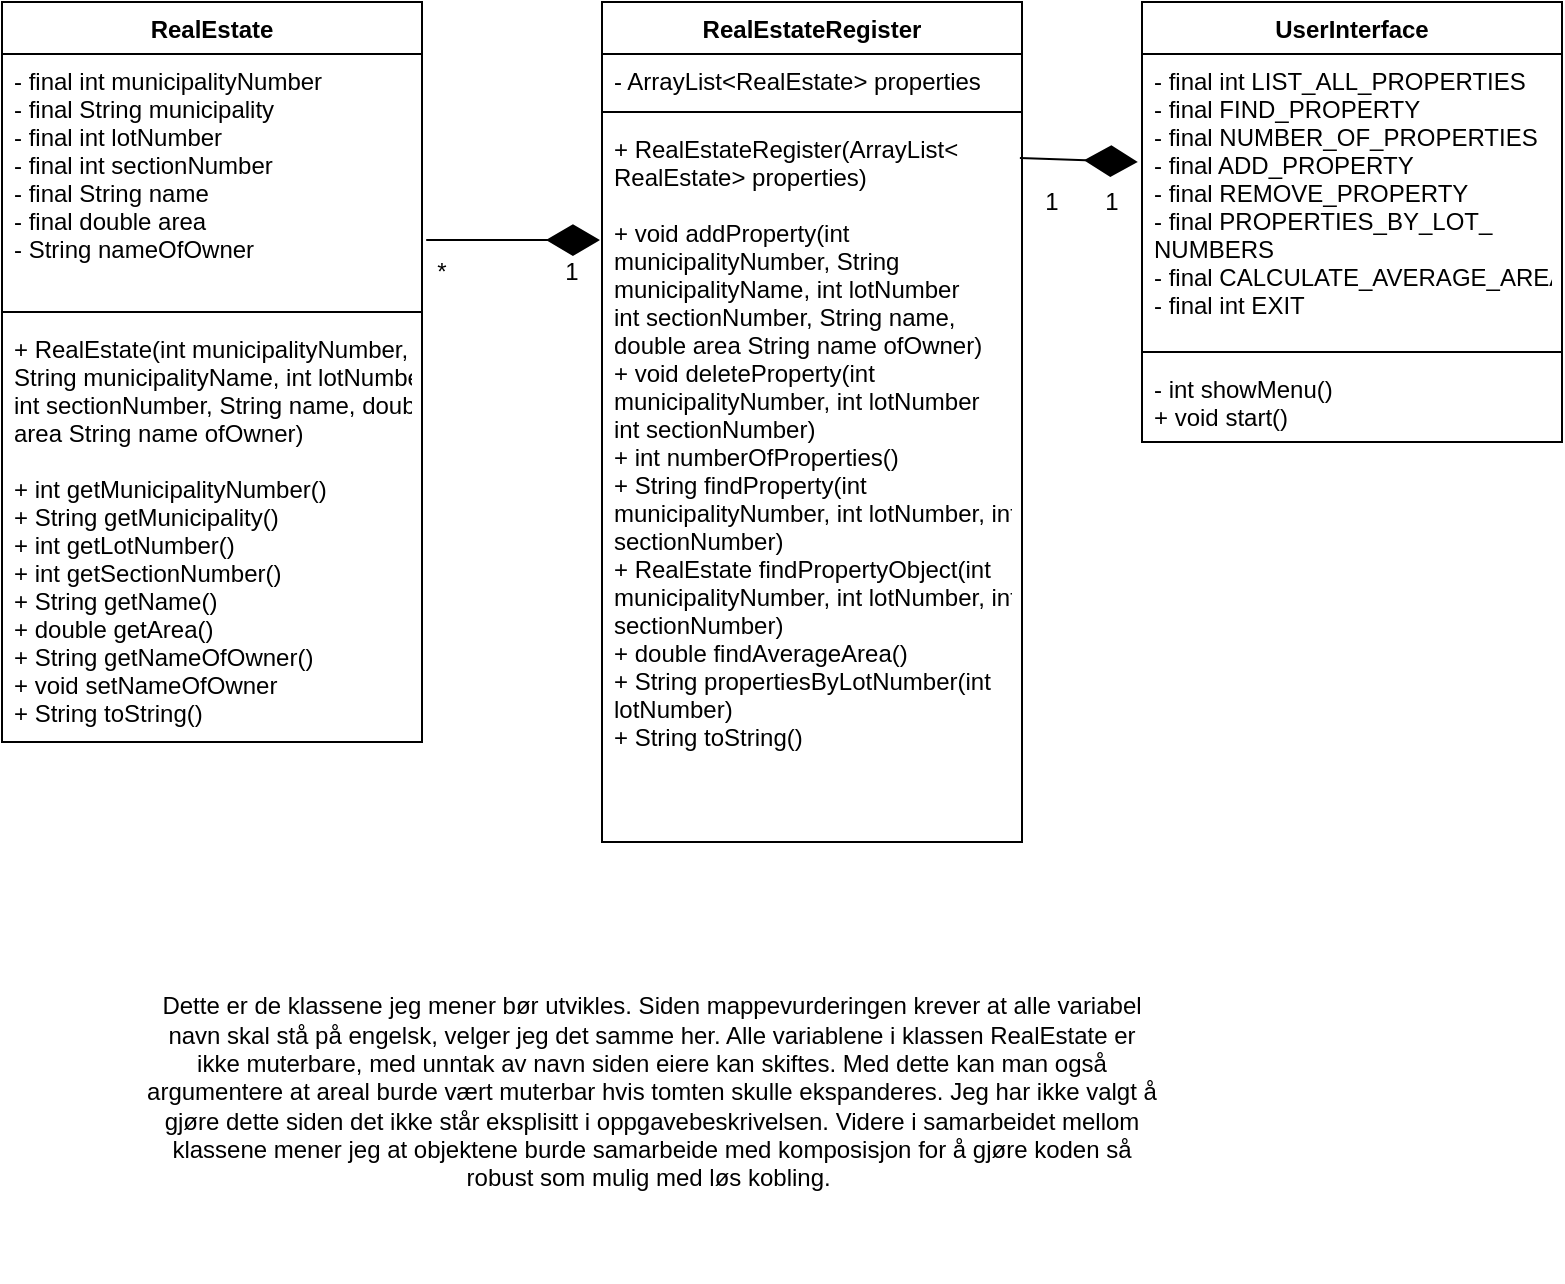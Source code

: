 <mxfile version="20.5.1" type="device"><diagram id="Q2WLtRD3GY5qby-rOq-7" name="Page-1"><mxGraphModel dx="868" dy="425" grid="1" gridSize="10" guides="1" tooltips="1" connect="1" arrows="1" fold="1" page="1" pageScale="1" pageWidth="827" pageHeight="1169" math="0" shadow="0"><root><mxCell id="0"/><mxCell id="1" parent="0"/><mxCell id="HcdPp5qMLiaYFpbP_Dvd-1" value="RealEstate" style="swimlane;fontStyle=1;align=center;verticalAlign=top;childLayout=stackLayout;horizontal=1;startSize=26;horizontalStack=0;resizeParent=1;resizeParentMax=0;resizeLast=0;collapsible=1;marginBottom=0;" parent="1" vertex="1"><mxGeometry x="40" y="170" width="210" height="370" as="geometry"/></mxCell><mxCell id="HcdPp5qMLiaYFpbP_Dvd-2" value="- final int municipalityNumber&#10;- final String municipality&#10;- final int lotNumber&#10;- final int sectionNumber&#10;- final String name&#10;- final double area&#10;- String nameOfOwner" style="text;strokeColor=none;fillColor=none;align=left;verticalAlign=top;spacingLeft=4;spacingRight=4;overflow=hidden;rotatable=0;points=[[0,0.5],[1,0.5]];portConstraint=eastwest;" parent="HcdPp5qMLiaYFpbP_Dvd-1" vertex="1"><mxGeometry y="26" width="210" height="124" as="geometry"/></mxCell><mxCell id="HcdPp5qMLiaYFpbP_Dvd-3" value="" style="line;strokeWidth=1;fillColor=none;align=left;verticalAlign=middle;spacingTop=-1;spacingLeft=3;spacingRight=3;rotatable=0;labelPosition=right;points=[];portConstraint=eastwest;strokeColor=inherit;" parent="HcdPp5qMLiaYFpbP_Dvd-1" vertex="1"><mxGeometry y="150" width="210" height="10" as="geometry"/></mxCell><mxCell id="HcdPp5qMLiaYFpbP_Dvd-4" value="+ RealEstate(int municipalityNumber, &#10;String municipalityName, int lotNumber&#10;int sectionNumber, String name, double &#10;area String name ofOwner)&#10;&#10;+ int getMunicipalityNumber()&#10;+ String getMunicipality()&#10;+ int getLotNumber()&#10;+ int getSectionNumber()&#10;+ String getName()&#10;+ double getArea()&#10;+ String getNameOfOwner()&#10;+ void setNameOfOwner&#10;+ String toString()&#10;" style="text;strokeColor=none;fillColor=none;align=left;verticalAlign=top;spacingLeft=4;spacingRight=4;overflow=hidden;rotatable=0;points=[[0,0.5],[1,0.5]];portConstraint=eastwest;" parent="HcdPp5qMLiaYFpbP_Dvd-1" vertex="1"><mxGeometry y="160" width="210" height="210" as="geometry"/></mxCell><mxCell id="HcdPp5qMLiaYFpbP_Dvd-10" value="1" style="text;html=1;strokeColor=none;fillColor=none;align=center;verticalAlign=middle;whiteSpace=wrap;rounded=0;" parent="1" vertex="1"><mxGeometry x="570" y="260" width="50" height="20" as="geometry"/></mxCell><mxCell id="HcdPp5qMLiaYFpbP_Dvd-15" value="*" style="text;html=1;strokeColor=none;fillColor=none;align=center;verticalAlign=middle;whiteSpace=wrap;rounded=0;" parent="1" vertex="1"><mxGeometry x="250" y="290" width="20" height="30" as="geometry"/></mxCell><mxCell id="HcdPp5qMLiaYFpbP_Dvd-18" value="Dette er de klassene jeg mener bør utvikles. Siden mappevurderingen krever at alle variabel navn skal stå på engelsk, velger jeg det samme her. Alle variablene i klassen RealEstate er ikke muterbare, med unntak av navn siden eiere kan skiftes. Med dette kan man også argumentere at areal burde vært muterbar hvis tomten skulle ekspanderes. Jeg har ikke valgt å gjøre dette siden det ikke står eksplisitt i oppgavebeskrivelsen. Videre i samarbeidet mellom klassene mener jeg at objektene burde samarbeide med komposisjon for å gjøre koden så robust som mulig med løs kobling.&amp;nbsp;" style="text;html=1;strokeColor=none;fillColor=none;align=center;verticalAlign=middle;whiteSpace=wrap;rounded=0;" parent="1" vertex="1"><mxGeometry x="110" y="620" width="510" height="190" as="geometry"/></mxCell><mxCell id="lpAVxCX0QTJw1LqrIJ4U-1" value="" style="endArrow=diamondThin;endFill=1;endSize=24;html=1;rounded=0;exitX=1.01;exitY=0.75;exitDx=0;exitDy=0;exitPerimeter=0;entryX=-0.005;entryY=0.164;entryDx=0;entryDy=0;entryPerimeter=0;" edge="1" parent="1" source="HcdPp5qMLiaYFpbP_Dvd-2" target="HcdPp5qMLiaYFpbP_Dvd-8"><mxGeometry width="160" relative="1" as="geometry"><mxPoint x="330" y="380" as="sourcePoint"/><mxPoint x="490" y="380" as="targetPoint"/></mxGeometry></mxCell><mxCell id="lpAVxCX0QTJw1LqrIJ4U-5" value="UserInterface" style="swimlane;fontStyle=1;align=center;verticalAlign=top;childLayout=stackLayout;horizontal=1;startSize=26;horizontalStack=0;resizeParent=1;resizeParentMax=0;resizeLast=0;collapsible=1;marginBottom=0;" vertex="1" parent="1"><mxGeometry x="610" y="170" width="210" height="220" as="geometry"/></mxCell><mxCell id="lpAVxCX0QTJw1LqrIJ4U-6" value="- final int LIST_ALL_PROPERTIES&#10;- final FIND_PROPERTY&#10;- final NUMBER_OF_PROPERTIES&#10;- final ADD_PROPERTY&#10;- final REMOVE_PROPERTY&#10;- final PROPERTIES_BY_LOT_&#10;NUMBERS&#10;- final CALCULATE_AVERAGE_AREA&#10;- final int EXIT" style="text;strokeColor=none;fillColor=none;align=left;verticalAlign=top;spacingLeft=4;spacingRight=4;overflow=hidden;rotatable=0;points=[[0,0.5],[1,0.5]];portConstraint=eastwest;" vertex="1" parent="lpAVxCX0QTJw1LqrIJ4U-5"><mxGeometry y="26" width="210" height="144" as="geometry"/></mxCell><mxCell id="lpAVxCX0QTJw1LqrIJ4U-7" value="" style="line;strokeWidth=1;fillColor=none;align=left;verticalAlign=middle;spacingTop=-1;spacingLeft=3;spacingRight=3;rotatable=0;labelPosition=right;points=[];portConstraint=eastwest;strokeColor=inherit;" vertex="1" parent="lpAVxCX0QTJw1LqrIJ4U-5"><mxGeometry y="170" width="210" height="10" as="geometry"/></mxCell><mxCell id="lpAVxCX0QTJw1LqrIJ4U-8" value="- int showMenu()&#10;+ void start()" style="text;strokeColor=none;fillColor=none;align=left;verticalAlign=top;spacingLeft=4;spacingRight=4;overflow=hidden;rotatable=0;points=[[0,0.5],[1,0.5]];portConstraint=eastwest;" vertex="1" parent="lpAVxCX0QTJw1LqrIJ4U-5"><mxGeometry y="180" width="210" height="40" as="geometry"/></mxCell><mxCell id="lpAVxCX0QTJw1LqrIJ4U-9" value="" style="endArrow=diamondThin;endFill=1;endSize=24;html=1;rounded=0;exitX=0.995;exitY=0.05;exitDx=0;exitDy=0;exitPerimeter=0;entryX=-0.01;entryY=0.375;entryDx=0;entryDy=0;entryPerimeter=0;" edge="1" parent="1" source="HcdPp5qMLiaYFpbP_Dvd-8" target="lpAVxCX0QTJw1LqrIJ4U-6"><mxGeometry width="160" relative="1" as="geometry"><mxPoint x="550.0" y="250" as="sourcePoint"/><mxPoint x="610" y="250" as="targetPoint"/></mxGeometry></mxCell><mxCell id="lpAVxCX0QTJw1LqrIJ4U-12" value="1" style="text;html=1;strokeColor=none;fillColor=none;align=center;verticalAlign=middle;whiteSpace=wrap;rounded=0;" vertex="1" parent="1"><mxGeometry x="550" y="260" width="30" height="20" as="geometry"/></mxCell><mxCell id="HcdPp5qMLiaYFpbP_Dvd-5" value="RealEstateRegister" style="swimlane;fontStyle=1;align=center;verticalAlign=top;childLayout=stackLayout;horizontal=1;startSize=26;horizontalStack=0;resizeParent=1;resizeParentMax=0;resizeLast=0;collapsible=1;marginBottom=0;" parent="1" vertex="1"><mxGeometry x="340" y="170" width="210" height="420" as="geometry"/></mxCell><mxCell id="HcdPp5qMLiaYFpbP_Dvd-6" value="- ArrayList&lt;RealEstate&gt; properties" style="text;strokeColor=none;fillColor=none;align=left;verticalAlign=top;spacingLeft=4;spacingRight=4;overflow=hidden;rotatable=0;points=[[0,0.5],[1,0.5]];portConstraint=eastwest;" parent="HcdPp5qMLiaYFpbP_Dvd-5" vertex="1"><mxGeometry y="26" width="210" height="24" as="geometry"/></mxCell><mxCell id="HcdPp5qMLiaYFpbP_Dvd-7" value="" style="line;strokeWidth=1;fillColor=none;align=left;verticalAlign=middle;spacingTop=-1;spacingLeft=3;spacingRight=3;rotatable=0;labelPosition=right;points=[];portConstraint=eastwest;strokeColor=inherit;" parent="HcdPp5qMLiaYFpbP_Dvd-5" vertex="1"><mxGeometry y="50" width="210" height="10" as="geometry"/></mxCell><mxCell id="HcdPp5qMLiaYFpbP_Dvd-8" value="+ RealEstateRegister(ArrayList&lt;&#10;RealEstate&gt; properties)&#10;&#10;+ void addProperty(int &#10;municipalityNumber, String &#10;municipalityName, int lotNumber&#10;int sectionNumber, String name, &#10;double area String name ofOwner)&#10;+ void deleteProperty(int &#10;municipalityNumber, int lotNumber&#10;int sectionNumber)&#10;+ int numberOfProperties()&#10;+ String findProperty(int &#10;municipalityNumber, int lotNumber, int&#10;sectionNumber)&#10;+ RealEstate findPropertyObject(int&#10;municipalityNumber, int lotNumber, int&#10;sectionNumber)&#10;+ double findAverageArea()&#10;+ String propertiesByLotNumber(int &#10;lotNumber)&#10;+ String toString()" style="text;strokeColor=none;fillColor=none;align=left;verticalAlign=top;spacingLeft=4;spacingRight=4;overflow=hidden;rotatable=0;points=[[0,0.5],[1,0.5]];portConstraint=eastwest;" parent="HcdPp5qMLiaYFpbP_Dvd-5" vertex="1"><mxGeometry y="60" width="210" height="360" as="geometry"/></mxCell><mxCell id="lpAVxCX0QTJw1LqrIJ4U-14" value="1" style="text;html=1;strokeColor=none;fillColor=none;align=center;verticalAlign=middle;whiteSpace=wrap;rounded=0;" vertex="1" parent="1"><mxGeometry x="310" y="295" width="30" height="20" as="geometry"/></mxCell></root></mxGraphModel></diagram></mxfile>